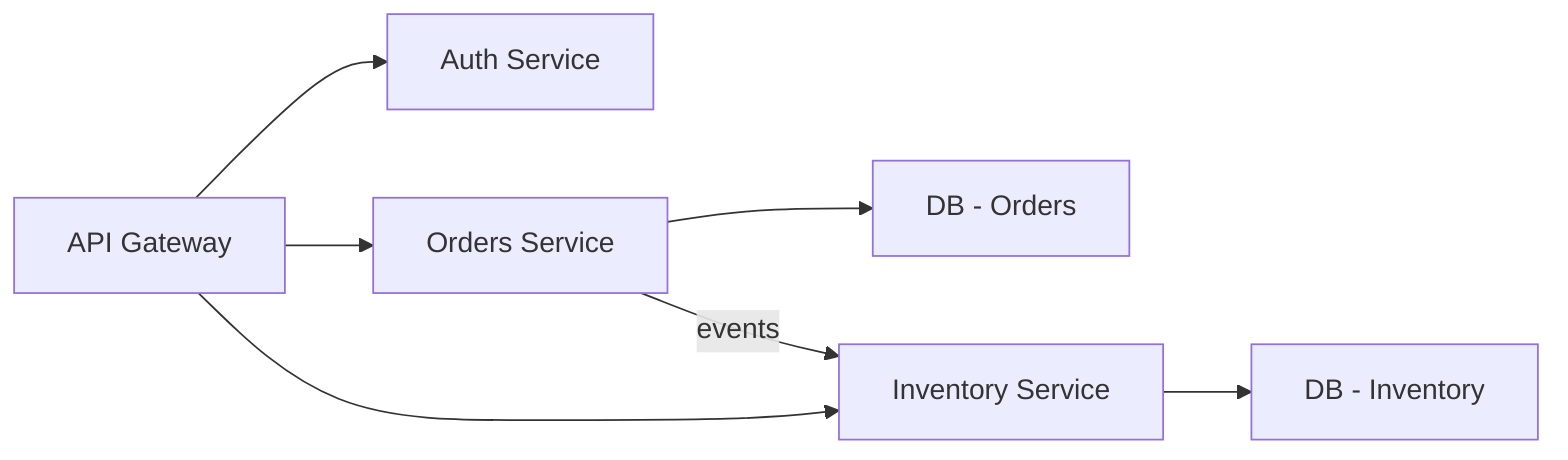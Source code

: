flowchart LR
  A[API Gateway] --> B[Auth Service]
  A --> C[Orders Service]
  C --> D[DB - Orders]
  A --> E[Inventory Service]
  E --> F[DB - Inventory]
  C -- events --> E